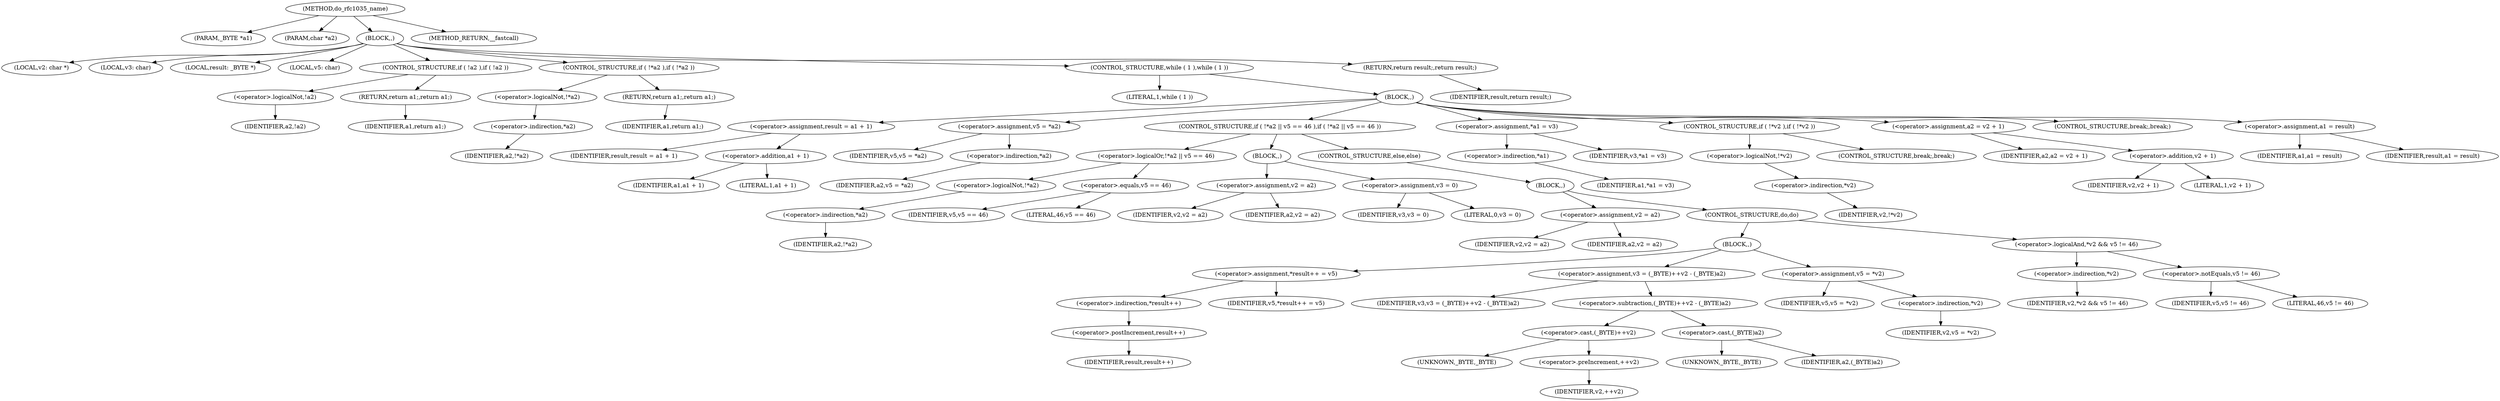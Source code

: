 digraph do_rfc1035_name {  
"1000105" [label = "(METHOD,do_rfc1035_name)" ]
"1000106" [label = "(PARAM,_BYTE *a1)" ]
"1000107" [label = "(PARAM,char *a2)" ]
"1000108" [label = "(BLOCK,,)" ]
"1000109" [label = "(LOCAL,v2: char *)" ]
"1000110" [label = "(LOCAL,v3: char)" ]
"1000111" [label = "(LOCAL,result: _BYTE *)" ]
"1000112" [label = "(LOCAL,v5: char)" ]
"1000113" [label = "(CONTROL_STRUCTURE,if ( !a2 ),if ( !a2 ))" ]
"1000114" [label = "(<operator>.logicalNot,!a2)" ]
"1000115" [label = "(IDENTIFIER,a2,!a2)" ]
"1000116" [label = "(RETURN,return a1;,return a1;)" ]
"1000117" [label = "(IDENTIFIER,a1,return a1;)" ]
"1000118" [label = "(CONTROL_STRUCTURE,if ( !*a2 ),if ( !*a2 ))" ]
"1000119" [label = "(<operator>.logicalNot,!*a2)" ]
"1000120" [label = "(<operator>.indirection,*a2)" ]
"1000121" [label = "(IDENTIFIER,a2,!*a2)" ]
"1000122" [label = "(RETURN,return a1;,return a1;)" ]
"1000123" [label = "(IDENTIFIER,a1,return a1;)" ]
"1000124" [label = "(CONTROL_STRUCTURE,while ( 1 ),while ( 1 ))" ]
"1000125" [label = "(LITERAL,1,while ( 1 ))" ]
"1000126" [label = "(BLOCK,,)" ]
"1000127" [label = "(<operator>.assignment,result = a1 + 1)" ]
"1000128" [label = "(IDENTIFIER,result,result = a1 + 1)" ]
"1000129" [label = "(<operator>.addition,a1 + 1)" ]
"1000130" [label = "(IDENTIFIER,a1,a1 + 1)" ]
"1000131" [label = "(LITERAL,1,a1 + 1)" ]
"1000132" [label = "(<operator>.assignment,v5 = *a2)" ]
"1000133" [label = "(IDENTIFIER,v5,v5 = *a2)" ]
"1000134" [label = "(<operator>.indirection,*a2)" ]
"1000135" [label = "(IDENTIFIER,a2,v5 = *a2)" ]
"1000136" [label = "(CONTROL_STRUCTURE,if ( !*a2 || v5 == 46 ),if ( !*a2 || v5 == 46 ))" ]
"1000137" [label = "(<operator>.logicalOr,!*a2 || v5 == 46)" ]
"1000138" [label = "(<operator>.logicalNot,!*a2)" ]
"1000139" [label = "(<operator>.indirection,*a2)" ]
"1000140" [label = "(IDENTIFIER,a2,!*a2)" ]
"1000141" [label = "(<operator>.equals,v5 == 46)" ]
"1000142" [label = "(IDENTIFIER,v5,v5 == 46)" ]
"1000143" [label = "(LITERAL,46,v5 == 46)" ]
"1000144" [label = "(BLOCK,,)" ]
"1000145" [label = "(<operator>.assignment,v2 = a2)" ]
"1000146" [label = "(IDENTIFIER,v2,v2 = a2)" ]
"1000147" [label = "(IDENTIFIER,a2,v2 = a2)" ]
"1000148" [label = "(<operator>.assignment,v3 = 0)" ]
"1000149" [label = "(IDENTIFIER,v3,v3 = 0)" ]
"1000150" [label = "(LITERAL,0,v3 = 0)" ]
"1000151" [label = "(CONTROL_STRUCTURE,else,else)" ]
"1000152" [label = "(BLOCK,,)" ]
"1000153" [label = "(<operator>.assignment,v2 = a2)" ]
"1000154" [label = "(IDENTIFIER,v2,v2 = a2)" ]
"1000155" [label = "(IDENTIFIER,a2,v2 = a2)" ]
"1000156" [label = "(CONTROL_STRUCTURE,do,do)" ]
"1000157" [label = "(BLOCK,,)" ]
"1000158" [label = "(<operator>.assignment,*result++ = v5)" ]
"1000159" [label = "(<operator>.indirection,*result++)" ]
"1000160" [label = "(<operator>.postIncrement,result++)" ]
"1000161" [label = "(IDENTIFIER,result,result++)" ]
"1000162" [label = "(IDENTIFIER,v5,*result++ = v5)" ]
"1000163" [label = "(<operator>.assignment,v3 = (_BYTE)++v2 - (_BYTE)a2)" ]
"1000164" [label = "(IDENTIFIER,v3,v3 = (_BYTE)++v2 - (_BYTE)a2)" ]
"1000165" [label = "(<operator>.subtraction,(_BYTE)++v2 - (_BYTE)a2)" ]
"1000166" [label = "(<operator>.cast,(_BYTE)++v2)" ]
"1000167" [label = "(UNKNOWN,_BYTE,_BYTE)" ]
"1000168" [label = "(<operator>.preIncrement,++v2)" ]
"1000169" [label = "(IDENTIFIER,v2,++v2)" ]
"1000170" [label = "(<operator>.cast,(_BYTE)a2)" ]
"1000171" [label = "(UNKNOWN,_BYTE,_BYTE)" ]
"1000172" [label = "(IDENTIFIER,a2,(_BYTE)a2)" ]
"1000173" [label = "(<operator>.assignment,v5 = *v2)" ]
"1000174" [label = "(IDENTIFIER,v5,v5 = *v2)" ]
"1000175" [label = "(<operator>.indirection,*v2)" ]
"1000176" [label = "(IDENTIFIER,v2,v5 = *v2)" ]
"1000177" [label = "(<operator>.logicalAnd,*v2 && v5 != 46)" ]
"1000178" [label = "(<operator>.indirection,*v2)" ]
"1000179" [label = "(IDENTIFIER,v2,*v2 && v5 != 46)" ]
"1000180" [label = "(<operator>.notEquals,v5 != 46)" ]
"1000181" [label = "(IDENTIFIER,v5,v5 != 46)" ]
"1000182" [label = "(LITERAL,46,v5 != 46)" ]
"1000183" [label = "(<operator>.assignment,*a1 = v3)" ]
"1000184" [label = "(<operator>.indirection,*a1)" ]
"1000185" [label = "(IDENTIFIER,a1,*a1 = v3)" ]
"1000186" [label = "(IDENTIFIER,v3,*a1 = v3)" ]
"1000187" [label = "(CONTROL_STRUCTURE,if ( !*v2 ),if ( !*v2 ))" ]
"1000188" [label = "(<operator>.logicalNot,!*v2)" ]
"1000189" [label = "(<operator>.indirection,*v2)" ]
"1000190" [label = "(IDENTIFIER,v2,!*v2)" ]
"1000191" [label = "(CONTROL_STRUCTURE,break;,break;)" ]
"1000192" [label = "(<operator>.assignment,a2 = v2 + 1)" ]
"1000193" [label = "(IDENTIFIER,a2,a2 = v2 + 1)" ]
"1000194" [label = "(<operator>.addition,v2 + 1)" ]
"1000195" [label = "(IDENTIFIER,v2,v2 + 1)" ]
"1000196" [label = "(LITERAL,1,v2 + 1)" ]
"1000197" [label = "(CONTROL_STRUCTURE,break;,break;)" ]
"1000198" [label = "(<operator>.assignment,a1 = result)" ]
"1000199" [label = "(IDENTIFIER,a1,a1 = result)" ]
"1000200" [label = "(IDENTIFIER,result,a1 = result)" ]
"1000201" [label = "(RETURN,return result;,return result;)" ]
"1000202" [label = "(IDENTIFIER,result,return result;)" ]
"1000203" [label = "(METHOD_RETURN,__fastcall)" ]
  "1000105" -> "1000106" 
  "1000105" -> "1000107" 
  "1000105" -> "1000108" 
  "1000105" -> "1000203" 
  "1000108" -> "1000109" 
  "1000108" -> "1000110" 
  "1000108" -> "1000111" 
  "1000108" -> "1000112" 
  "1000108" -> "1000113" 
  "1000108" -> "1000118" 
  "1000108" -> "1000124" 
  "1000108" -> "1000201" 
  "1000113" -> "1000114" 
  "1000113" -> "1000116" 
  "1000114" -> "1000115" 
  "1000116" -> "1000117" 
  "1000118" -> "1000119" 
  "1000118" -> "1000122" 
  "1000119" -> "1000120" 
  "1000120" -> "1000121" 
  "1000122" -> "1000123" 
  "1000124" -> "1000125" 
  "1000124" -> "1000126" 
  "1000126" -> "1000127" 
  "1000126" -> "1000132" 
  "1000126" -> "1000136" 
  "1000126" -> "1000183" 
  "1000126" -> "1000187" 
  "1000126" -> "1000192" 
  "1000126" -> "1000197" 
  "1000126" -> "1000198" 
  "1000127" -> "1000128" 
  "1000127" -> "1000129" 
  "1000129" -> "1000130" 
  "1000129" -> "1000131" 
  "1000132" -> "1000133" 
  "1000132" -> "1000134" 
  "1000134" -> "1000135" 
  "1000136" -> "1000137" 
  "1000136" -> "1000144" 
  "1000136" -> "1000151" 
  "1000137" -> "1000138" 
  "1000137" -> "1000141" 
  "1000138" -> "1000139" 
  "1000139" -> "1000140" 
  "1000141" -> "1000142" 
  "1000141" -> "1000143" 
  "1000144" -> "1000145" 
  "1000144" -> "1000148" 
  "1000145" -> "1000146" 
  "1000145" -> "1000147" 
  "1000148" -> "1000149" 
  "1000148" -> "1000150" 
  "1000151" -> "1000152" 
  "1000152" -> "1000153" 
  "1000152" -> "1000156" 
  "1000153" -> "1000154" 
  "1000153" -> "1000155" 
  "1000156" -> "1000157" 
  "1000156" -> "1000177" 
  "1000157" -> "1000158" 
  "1000157" -> "1000163" 
  "1000157" -> "1000173" 
  "1000158" -> "1000159" 
  "1000158" -> "1000162" 
  "1000159" -> "1000160" 
  "1000160" -> "1000161" 
  "1000163" -> "1000164" 
  "1000163" -> "1000165" 
  "1000165" -> "1000166" 
  "1000165" -> "1000170" 
  "1000166" -> "1000167" 
  "1000166" -> "1000168" 
  "1000168" -> "1000169" 
  "1000170" -> "1000171" 
  "1000170" -> "1000172" 
  "1000173" -> "1000174" 
  "1000173" -> "1000175" 
  "1000175" -> "1000176" 
  "1000177" -> "1000178" 
  "1000177" -> "1000180" 
  "1000178" -> "1000179" 
  "1000180" -> "1000181" 
  "1000180" -> "1000182" 
  "1000183" -> "1000184" 
  "1000183" -> "1000186" 
  "1000184" -> "1000185" 
  "1000187" -> "1000188" 
  "1000187" -> "1000191" 
  "1000188" -> "1000189" 
  "1000189" -> "1000190" 
  "1000192" -> "1000193" 
  "1000192" -> "1000194" 
  "1000194" -> "1000195" 
  "1000194" -> "1000196" 
  "1000198" -> "1000199" 
  "1000198" -> "1000200" 
  "1000201" -> "1000202" 
}
